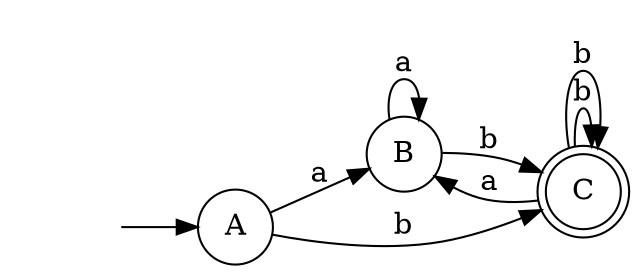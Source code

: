 digraph myAutomaton { 
rankdir=LR; 
"" [shape=none] 
"A" [shape=circle] 
"B" [shape=circle] 
"C" [shape=doublecircle] 

"" -> "A" 
"A" -> "B" [label="a"] 
"A" -> "C" [label="b"] 
"B" -> "B" [label="a"] 
"B" -> "C" [label="b"] 
"C" -> "B" [label="a"] 
"C" -> "C" [label="b"] 
"C" -> "C" [label="b"] 
}
